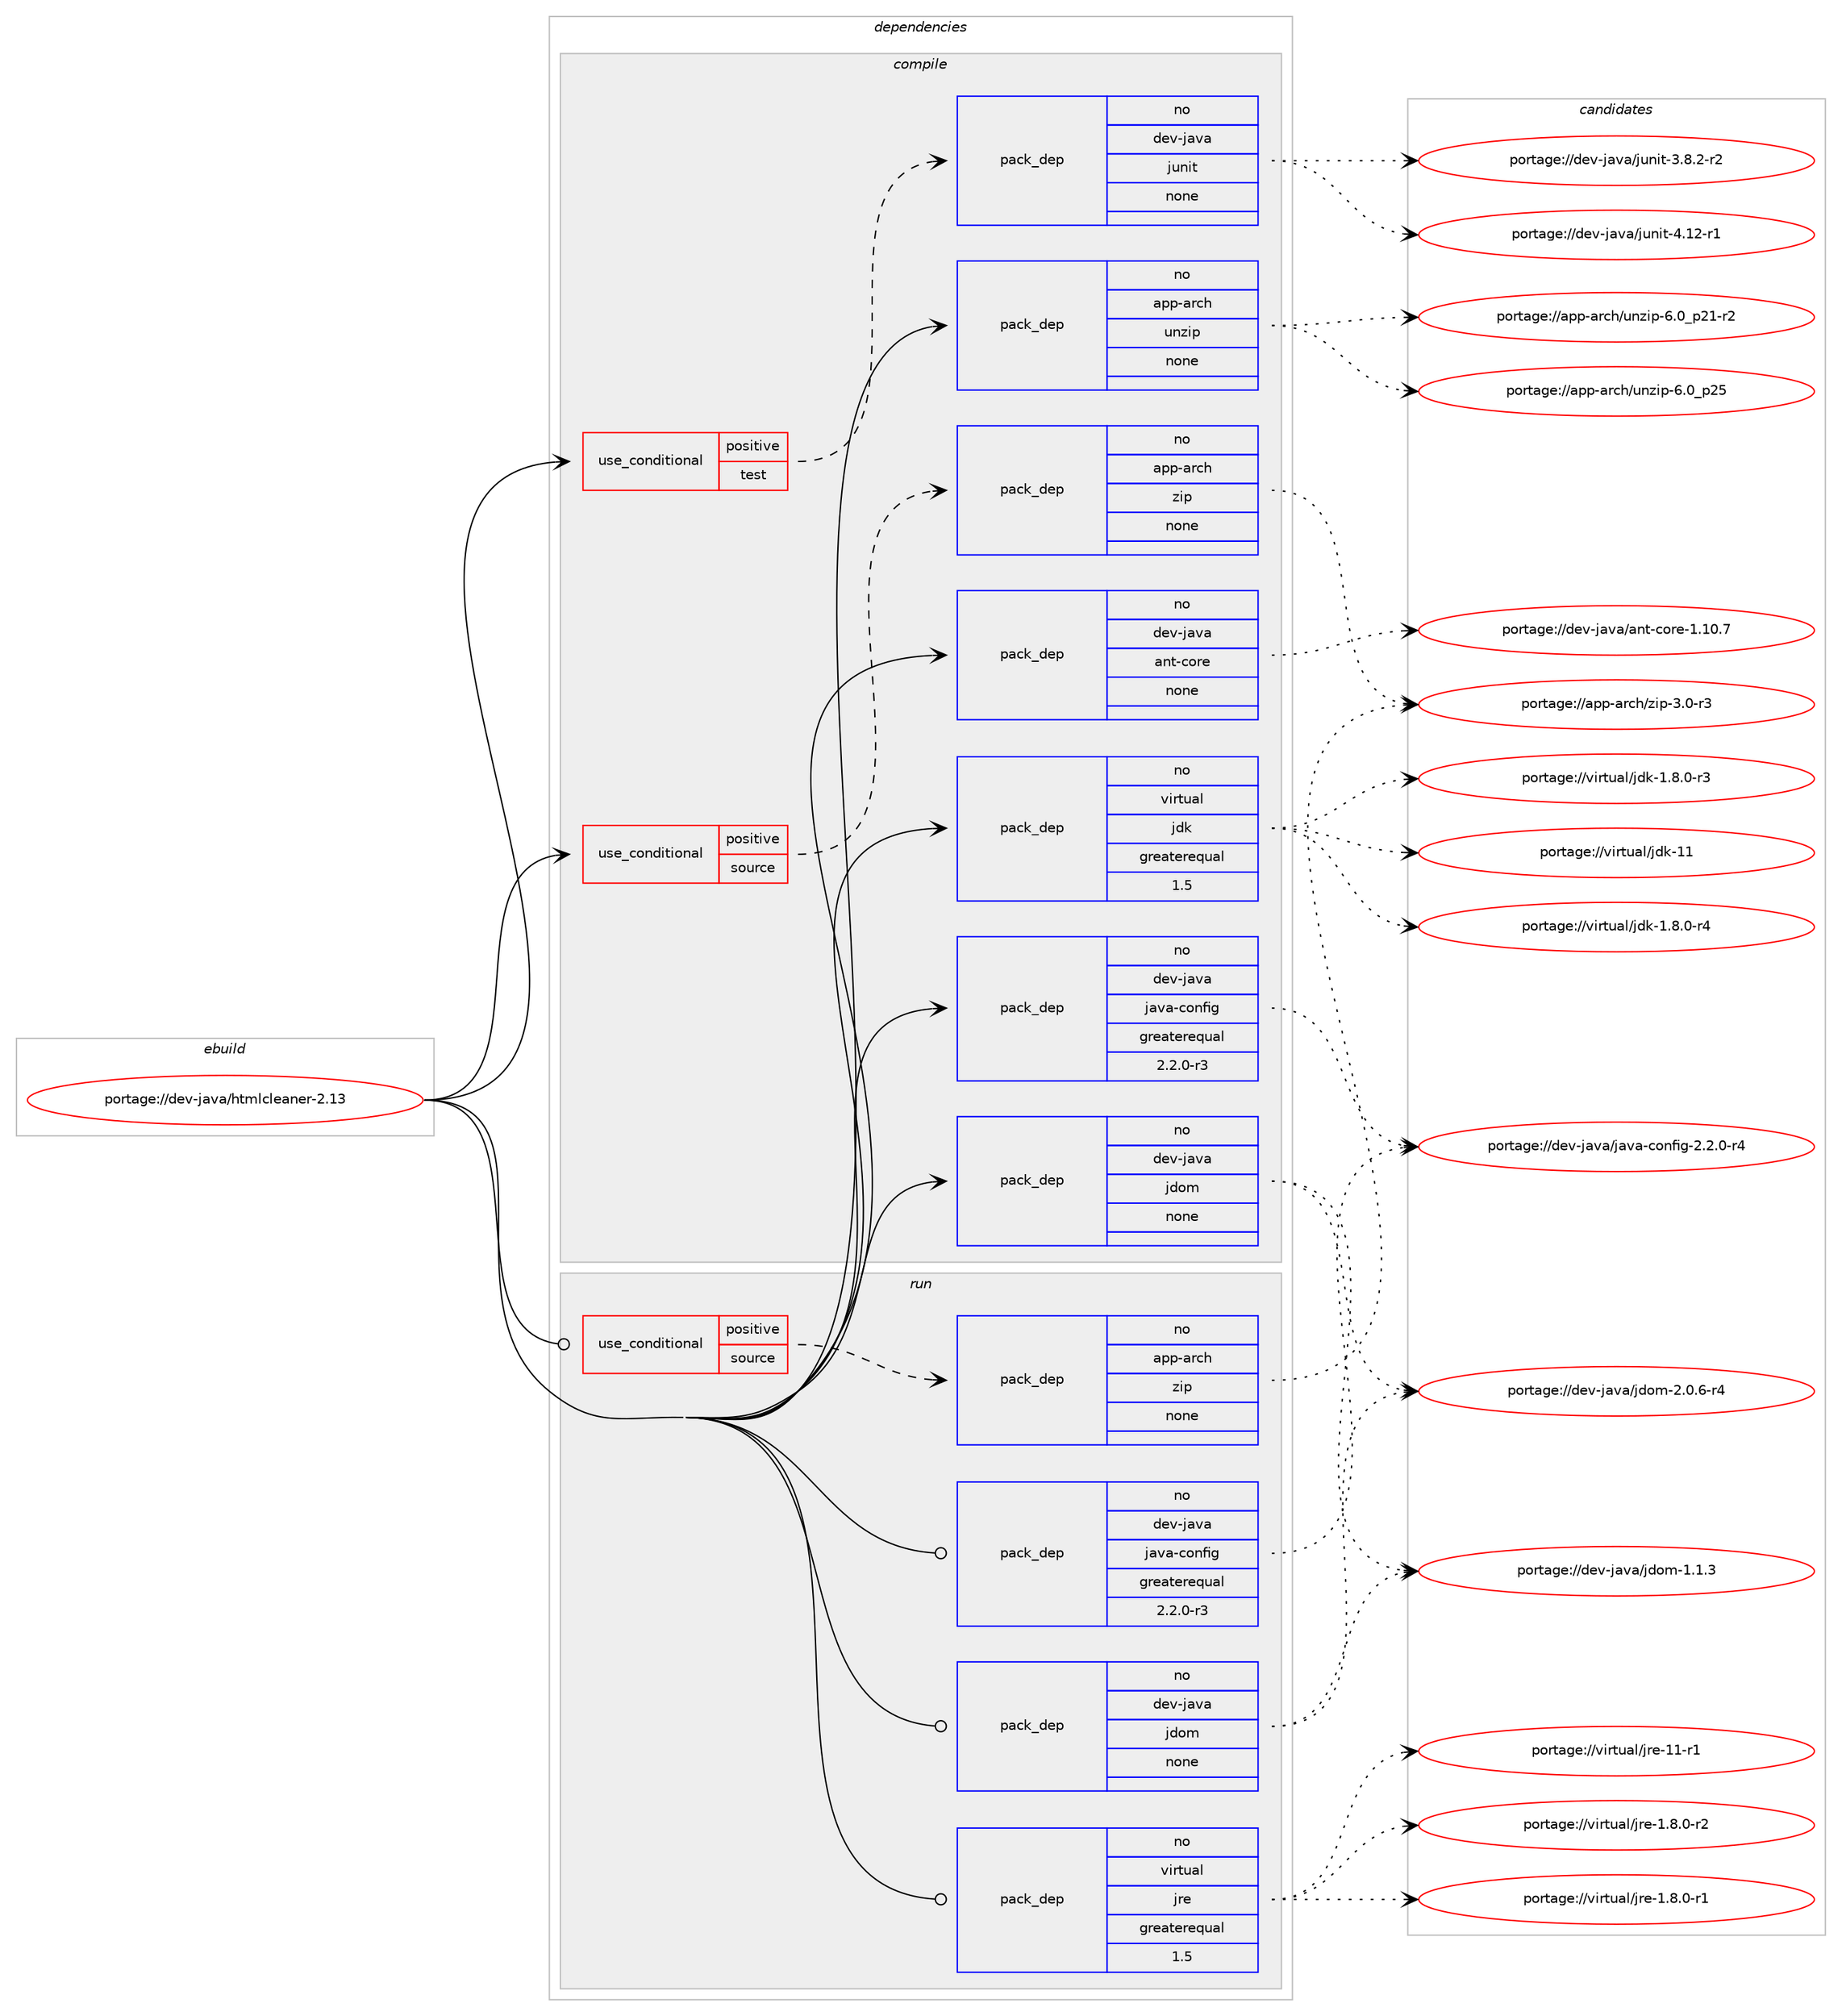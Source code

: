 digraph prolog {

# *************
# Graph options
# *************

newrank=true;
concentrate=true;
compound=true;
graph [rankdir=LR,fontname=Helvetica,fontsize=10,ranksep=1.5];#, ranksep=2.5, nodesep=0.2];
edge  [arrowhead=vee];
node  [fontname=Helvetica,fontsize=10];

# **********
# The ebuild
# **********

subgraph cluster_leftcol {
color=gray;
rank=same;
label=<<i>ebuild</i>>;
id [label="portage://dev-java/htmlcleaner-2.13", color=red, width=4, href="../dev-java/htmlcleaner-2.13.svg"];
}

# ****************
# The dependencies
# ****************

subgraph cluster_midcol {
color=gray;
label=<<i>dependencies</i>>;
subgraph cluster_compile {
fillcolor="#eeeeee";
style=filled;
label=<<i>compile</i>>;
subgraph cond130121 {
dependency531226 [label=<<TABLE BORDER="0" CELLBORDER="1" CELLSPACING="0" CELLPADDING="4"><TR><TD ROWSPAN="3" CELLPADDING="10">use_conditional</TD></TR><TR><TD>positive</TD></TR><TR><TD>source</TD></TR></TABLE>>, shape=none, color=red];
subgraph pack395486 {
dependency531227 [label=<<TABLE BORDER="0" CELLBORDER="1" CELLSPACING="0" CELLPADDING="4" WIDTH="220"><TR><TD ROWSPAN="6" CELLPADDING="30">pack_dep</TD></TR><TR><TD WIDTH="110">no</TD></TR><TR><TD>app-arch</TD></TR><TR><TD>zip</TD></TR><TR><TD>none</TD></TR><TR><TD></TD></TR></TABLE>>, shape=none, color=blue];
}
dependency531226:e -> dependency531227:w [weight=20,style="dashed",arrowhead="vee"];
}
id:e -> dependency531226:w [weight=20,style="solid",arrowhead="vee"];
subgraph cond130122 {
dependency531228 [label=<<TABLE BORDER="0" CELLBORDER="1" CELLSPACING="0" CELLPADDING="4"><TR><TD ROWSPAN="3" CELLPADDING="10">use_conditional</TD></TR><TR><TD>positive</TD></TR><TR><TD>test</TD></TR></TABLE>>, shape=none, color=red];
subgraph pack395487 {
dependency531229 [label=<<TABLE BORDER="0" CELLBORDER="1" CELLSPACING="0" CELLPADDING="4" WIDTH="220"><TR><TD ROWSPAN="6" CELLPADDING="30">pack_dep</TD></TR><TR><TD WIDTH="110">no</TD></TR><TR><TD>dev-java</TD></TR><TR><TD>junit</TD></TR><TR><TD>none</TD></TR><TR><TD></TD></TR></TABLE>>, shape=none, color=blue];
}
dependency531228:e -> dependency531229:w [weight=20,style="dashed",arrowhead="vee"];
}
id:e -> dependency531228:w [weight=20,style="solid",arrowhead="vee"];
subgraph pack395488 {
dependency531230 [label=<<TABLE BORDER="0" CELLBORDER="1" CELLSPACING="0" CELLPADDING="4" WIDTH="220"><TR><TD ROWSPAN="6" CELLPADDING="30">pack_dep</TD></TR><TR><TD WIDTH="110">no</TD></TR><TR><TD>app-arch</TD></TR><TR><TD>unzip</TD></TR><TR><TD>none</TD></TR><TR><TD></TD></TR></TABLE>>, shape=none, color=blue];
}
id:e -> dependency531230:w [weight=20,style="solid",arrowhead="vee"];
subgraph pack395489 {
dependency531231 [label=<<TABLE BORDER="0" CELLBORDER="1" CELLSPACING="0" CELLPADDING="4" WIDTH="220"><TR><TD ROWSPAN="6" CELLPADDING="30">pack_dep</TD></TR><TR><TD WIDTH="110">no</TD></TR><TR><TD>dev-java</TD></TR><TR><TD>ant-core</TD></TR><TR><TD>none</TD></TR><TR><TD></TD></TR></TABLE>>, shape=none, color=blue];
}
id:e -> dependency531231:w [weight=20,style="solid",arrowhead="vee"];
subgraph pack395490 {
dependency531232 [label=<<TABLE BORDER="0" CELLBORDER="1" CELLSPACING="0" CELLPADDING="4" WIDTH="220"><TR><TD ROWSPAN="6" CELLPADDING="30">pack_dep</TD></TR><TR><TD WIDTH="110">no</TD></TR><TR><TD>dev-java</TD></TR><TR><TD>java-config</TD></TR><TR><TD>greaterequal</TD></TR><TR><TD>2.2.0-r3</TD></TR></TABLE>>, shape=none, color=blue];
}
id:e -> dependency531232:w [weight=20,style="solid",arrowhead="vee"];
subgraph pack395491 {
dependency531233 [label=<<TABLE BORDER="0" CELLBORDER="1" CELLSPACING="0" CELLPADDING="4" WIDTH="220"><TR><TD ROWSPAN="6" CELLPADDING="30">pack_dep</TD></TR><TR><TD WIDTH="110">no</TD></TR><TR><TD>dev-java</TD></TR><TR><TD>jdom</TD></TR><TR><TD>none</TD></TR><TR><TD></TD></TR></TABLE>>, shape=none, color=blue];
}
id:e -> dependency531233:w [weight=20,style="solid",arrowhead="vee"];
subgraph pack395492 {
dependency531234 [label=<<TABLE BORDER="0" CELLBORDER="1" CELLSPACING="0" CELLPADDING="4" WIDTH="220"><TR><TD ROWSPAN="6" CELLPADDING="30">pack_dep</TD></TR><TR><TD WIDTH="110">no</TD></TR><TR><TD>virtual</TD></TR><TR><TD>jdk</TD></TR><TR><TD>greaterequal</TD></TR><TR><TD>1.5</TD></TR></TABLE>>, shape=none, color=blue];
}
id:e -> dependency531234:w [weight=20,style="solid",arrowhead="vee"];
}
subgraph cluster_compileandrun {
fillcolor="#eeeeee";
style=filled;
label=<<i>compile and run</i>>;
}
subgraph cluster_run {
fillcolor="#eeeeee";
style=filled;
label=<<i>run</i>>;
subgraph cond130123 {
dependency531235 [label=<<TABLE BORDER="0" CELLBORDER="1" CELLSPACING="0" CELLPADDING="4"><TR><TD ROWSPAN="3" CELLPADDING="10">use_conditional</TD></TR><TR><TD>positive</TD></TR><TR><TD>source</TD></TR></TABLE>>, shape=none, color=red];
subgraph pack395493 {
dependency531236 [label=<<TABLE BORDER="0" CELLBORDER="1" CELLSPACING="0" CELLPADDING="4" WIDTH="220"><TR><TD ROWSPAN="6" CELLPADDING="30">pack_dep</TD></TR><TR><TD WIDTH="110">no</TD></TR><TR><TD>app-arch</TD></TR><TR><TD>zip</TD></TR><TR><TD>none</TD></TR><TR><TD></TD></TR></TABLE>>, shape=none, color=blue];
}
dependency531235:e -> dependency531236:w [weight=20,style="dashed",arrowhead="vee"];
}
id:e -> dependency531235:w [weight=20,style="solid",arrowhead="odot"];
subgraph pack395494 {
dependency531237 [label=<<TABLE BORDER="0" CELLBORDER="1" CELLSPACING="0" CELLPADDING="4" WIDTH="220"><TR><TD ROWSPAN="6" CELLPADDING="30">pack_dep</TD></TR><TR><TD WIDTH="110">no</TD></TR><TR><TD>dev-java</TD></TR><TR><TD>java-config</TD></TR><TR><TD>greaterequal</TD></TR><TR><TD>2.2.0-r3</TD></TR></TABLE>>, shape=none, color=blue];
}
id:e -> dependency531237:w [weight=20,style="solid",arrowhead="odot"];
subgraph pack395495 {
dependency531238 [label=<<TABLE BORDER="0" CELLBORDER="1" CELLSPACING="0" CELLPADDING="4" WIDTH="220"><TR><TD ROWSPAN="6" CELLPADDING="30">pack_dep</TD></TR><TR><TD WIDTH="110">no</TD></TR><TR><TD>dev-java</TD></TR><TR><TD>jdom</TD></TR><TR><TD>none</TD></TR><TR><TD></TD></TR></TABLE>>, shape=none, color=blue];
}
id:e -> dependency531238:w [weight=20,style="solid",arrowhead="odot"];
subgraph pack395496 {
dependency531239 [label=<<TABLE BORDER="0" CELLBORDER="1" CELLSPACING="0" CELLPADDING="4" WIDTH="220"><TR><TD ROWSPAN="6" CELLPADDING="30">pack_dep</TD></TR><TR><TD WIDTH="110">no</TD></TR><TR><TD>virtual</TD></TR><TR><TD>jre</TD></TR><TR><TD>greaterequal</TD></TR><TR><TD>1.5</TD></TR></TABLE>>, shape=none, color=blue];
}
id:e -> dependency531239:w [weight=20,style="solid",arrowhead="odot"];
}
}

# **************
# The candidates
# **************

subgraph cluster_choices {
rank=same;
color=gray;
label=<<i>candidates</i>>;

subgraph choice395486 {
color=black;
nodesep=1;
choice9711211245971149910447122105112455146484511451 [label="portage://app-arch/zip-3.0-r3", color=red, width=4,href="../app-arch/zip-3.0-r3.svg"];
dependency531227:e -> choice9711211245971149910447122105112455146484511451:w [style=dotted,weight="100"];
}
subgraph choice395487 {
color=black;
nodesep=1;
choice1001011184510697118974710611711010511645524649504511449 [label="portage://dev-java/junit-4.12-r1", color=red, width=4,href="../dev-java/junit-4.12-r1.svg"];
choice100101118451069711897471061171101051164551465646504511450 [label="portage://dev-java/junit-3.8.2-r2", color=red, width=4,href="../dev-java/junit-3.8.2-r2.svg"];
dependency531229:e -> choice1001011184510697118974710611711010511645524649504511449:w [style=dotted,weight="100"];
dependency531229:e -> choice100101118451069711897471061171101051164551465646504511450:w [style=dotted,weight="100"];
}
subgraph choice395488 {
color=black;
nodesep=1;
choice971121124597114991044711711012210511245544648951125053 [label="portage://app-arch/unzip-6.0_p25", color=red, width=4,href="../app-arch/unzip-6.0_p25.svg"];
choice9711211245971149910447117110122105112455446489511250494511450 [label="portage://app-arch/unzip-6.0_p21-r2", color=red, width=4,href="../app-arch/unzip-6.0_p21-r2.svg"];
dependency531230:e -> choice971121124597114991044711711012210511245544648951125053:w [style=dotted,weight="100"];
dependency531230:e -> choice9711211245971149910447117110122105112455446489511250494511450:w [style=dotted,weight="100"];
}
subgraph choice395489 {
color=black;
nodesep=1;
choice1001011184510697118974797110116459911111410145494649484655 [label="portage://dev-java/ant-core-1.10.7", color=red, width=4,href="../dev-java/ant-core-1.10.7.svg"];
dependency531231:e -> choice1001011184510697118974797110116459911111410145494649484655:w [style=dotted,weight="100"];
}
subgraph choice395490 {
color=black;
nodesep=1;
choice10010111845106971189747106971189745991111101021051034550465046484511452 [label="portage://dev-java/java-config-2.2.0-r4", color=red, width=4,href="../dev-java/java-config-2.2.0-r4.svg"];
dependency531232:e -> choice10010111845106971189747106971189745991111101021051034550465046484511452:w [style=dotted,weight="100"];
}
subgraph choice395491 {
color=black;
nodesep=1;
choice100101118451069711897471061001111094550464846544511452 [label="portage://dev-java/jdom-2.0.6-r4", color=red, width=4,href="../dev-java/jdom-2.0.6-r4.svg"];
choice10010111845106971189747106100111109454946494651 [label="portage://dev-java/jdom-1.1.3", color=red, width=4,href="../dev-java/jdom-1.1.3.svg"];
dependency531233:e -> choice100101118451069711897471061001111094550464846544511452:w [style=dotted,weight="100"];
dependency531233:e -> choice10010111845106971189747106100111109454946494651:w [style=dotted,weight="100"];
}
subgraph choice395492 {
color=black;
nodesep=1;
choice1181051141161179710847106100107454949 [label="portage://virtual/jdk-11", color=red, width=4,href="../virtual/jdk-11.svg"];
choice11810511411611797108471061001074549465646484511452 [label="portage://virtual/jdk-1.8.0-r4", color=red, width=4,href="../virtual/jdk-1.8.0-r4.svg"];
choice11810511411611797108471061001074549465646484511451 [label="portage://virtual/jdk-1.8.0-r3", color=red, width=4,href="../virtual/jdk-1.8.0-r3.svg"];
dependency531234:e -> choice1181051141161179710847106100107454949:w [style=dotted,weight="100"];
dependency531234:e -> choice11810511411611797108471061001074549465646484511452:w [style=dotted,weight="100"];
dependency531234:e -> choice11810511411611797108471061001074549465646484511451:w [style=dotted,weight="100"];
}
subgraph choice395493 {
color=black;
nodesep=1;
choice9711211245971149910447122105112455146484511451 [label="portage://app-arch/zip-3.0-r3", color=red, width=4,href="../app-arch/zip-3.0-r3.svg"];
dependency531236:e -> choice9711211245971149910447122105112455146484511451:w [style=dotted,weight="100"];
}
subgraph choice395494 {
color=black;
nodesep=1;
choice10010111845106971189747106971189745991111101021051034550465046484511452 [label="portage://dev-java/java-config-2.2.0-r4", color=red, width=4,href="../dev-java/java-config-2.2.0-r4.svg"];
dependency531237:e -> choice10010111845106971189747106971189745991111101021051034550465046484511452:w [style=dotted,weight="100"];
}
subgraph choice395495 {
color=black;
nodesep=1;
choice100101118451069711897471061001111094550464846544511452 [label="portage://dev-java/jdom-2.0.6-r4", color=red, width=4,href="../dev-java/jdom-2.0.6-r4.svg"];
choice10010111845106971189747106100111109454946494651 [label="portage://dev-java/jdom-1.1.3", color=red, width=4,href="../dev-java/jdom-1.1.3.svg"];
dependency531238:e -> choice100101118451069711897471061001111094550464846544511452:w [style=dotted,weight="100"];
dependency531238:e -> choice10010111845106971189747106100111109454946494651:w [style=dotted,weight="100"];
}
subgraph choice395496 {
color=black;
nodesep=1;
choice11810511411611797108471061141014549494511449 [label="portage://virtual/jre-11-r1", color=red, width=4,href="../virtual/jre-11-r1.svg"];
choice11810511411611797108471061141014549465646484511450 [label="portage://virtual/jre-1.8.0-r2", color=red, width=4,href="../virtual/jre-1.8.0-r2.svg"];
choice11810511411611797108471061141014549465646484511449 [label="portage://virtual/jre-1.8.0-r1", color=red, width=4,href="../virtual/jre-1.8.0-r1.svg"];
dependency531239:e -> choice11810511411611797108471061141014549494511449:w [style=dotted,weight="100"];
dependency531239:e -> choice11810511411611797108471061141014549465646484511450:w [style=dotted,weight="100"];
dependency531239:e -> choice11810511411611797108471061141014549465646484511449:w [style=dotted,weight="100"];
}
}

}
